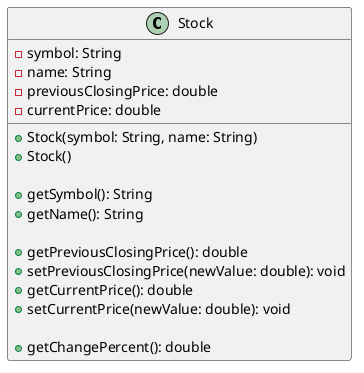@startuml

class Stock {
    -symbol: String
    -name: String
    -previousClosingPrice: double
    -currentPrice: double

    +Stock(symbol: String, name: String)
    +Stock()

    +getSymbol(): String
    +getName(): String

    +getPreviousClosingPrice(): double
    +setPreviousClosingPrice(newValue: double): void
    +getCurrentPrice(): double
    +setCurrentPrice(newValue: double): void

    +getChangePercent(): double
}

@enduml
